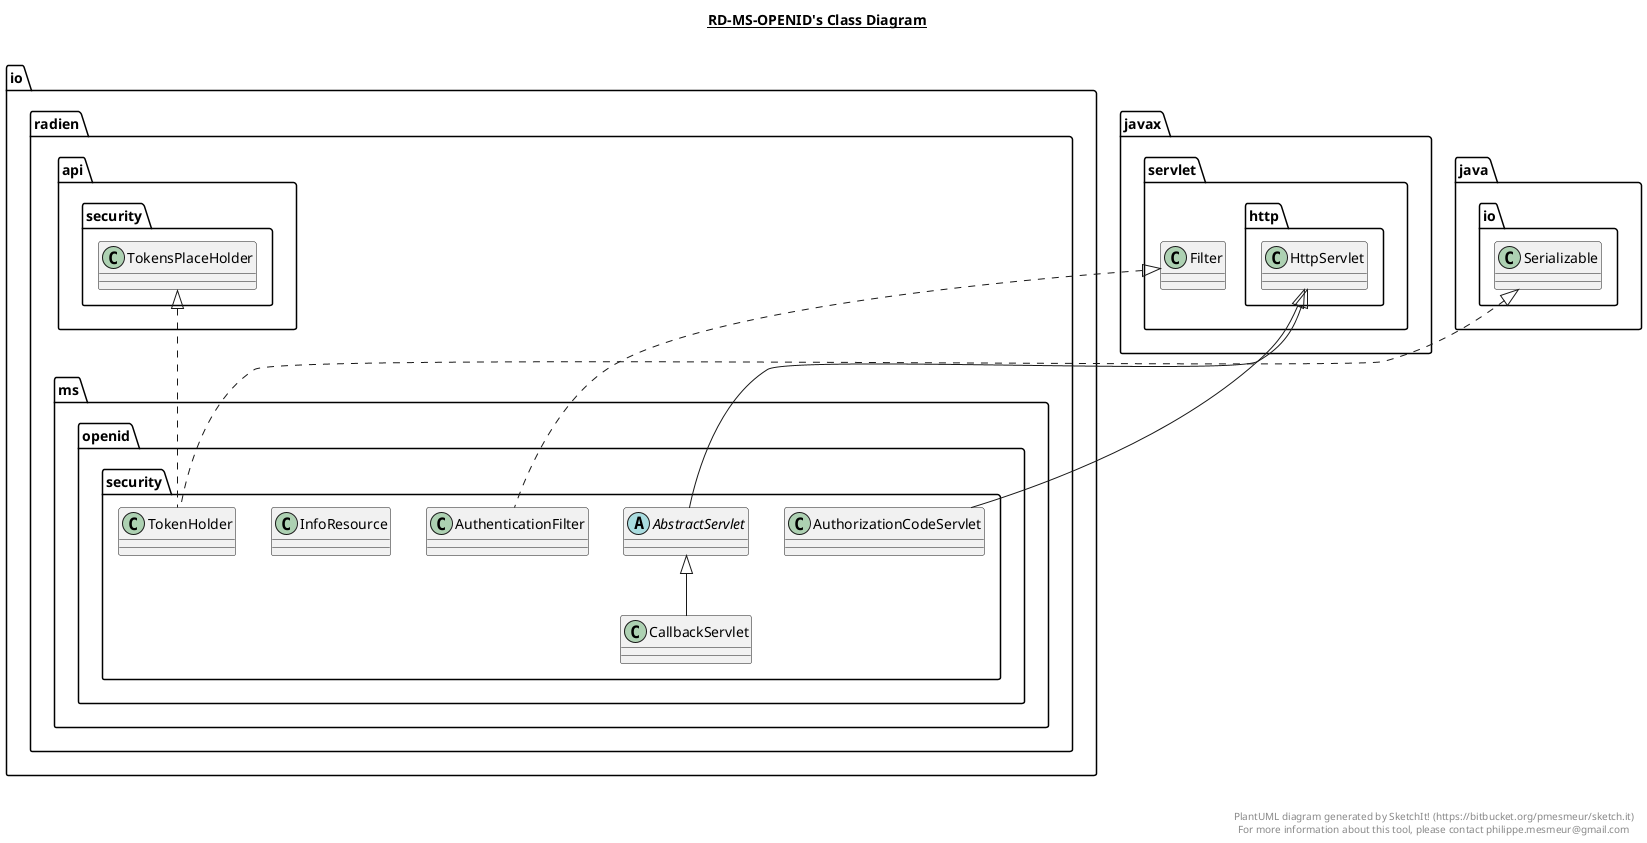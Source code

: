 @startuml

title __RD-MS-OPENID's Class Diagram__\n

  namespace io.radien.ms.openid.security {
    abstract class io.radien.ms.openid.security.AbstractServlet {
    }
  }
  

  namespace io.radien.ms.openid.security {
    class io.radien.ms.openid.security.AuthenticationFilter {
    }
  }
  

  namespace io.radien.ms.openid.security {
    class io.radien.ms.openid.security.AuthorizationCodeServlet {
    }
  }
  

  namespace io.radien.ms.openid.security {
    class io.radien.ms.openid.security.CallbackServlet {
    }
  }
  

  namespace io.radien.ms.openid.security {
    class io.radien.ms.openid.security.InfoResource {
    }
  }
  

  namespace io.radien.ms.openid.security {
    class io.radien.ms.openid.security.TokenHolder {
    }
  }
  

  io.radien.ms.openid.security.AbstractServlet -up-|> javax.servlet.http.HttpServlet
  io.radien.ms.openid.security.AuthenticationFilter .up.|> javax.servlet.Filter
  io.radien.ms.openid.security.AuthorizationCodeServlet -up-|> javax.servlet.http.HttpServlet
  io.radien.ms.openid.security.CallbackServlet -up-|> io.radien.ms.openid.security.AbstractServlet
  io.radien.ms.openid.security.TokenHolder .up.|> io.radien.api.security.TokensPlaceHolder
  io.radien.ms.openid.security.TokenHolder .up.|> java.io.Serializable


right footer


PlantUML diagram generated by SketchIt! (https://bitbucket.org/pmesmeur/sketch.it)
For more information about this tool, please contact philippe.mesmeur@gmail.com
endfooter

@enduml
